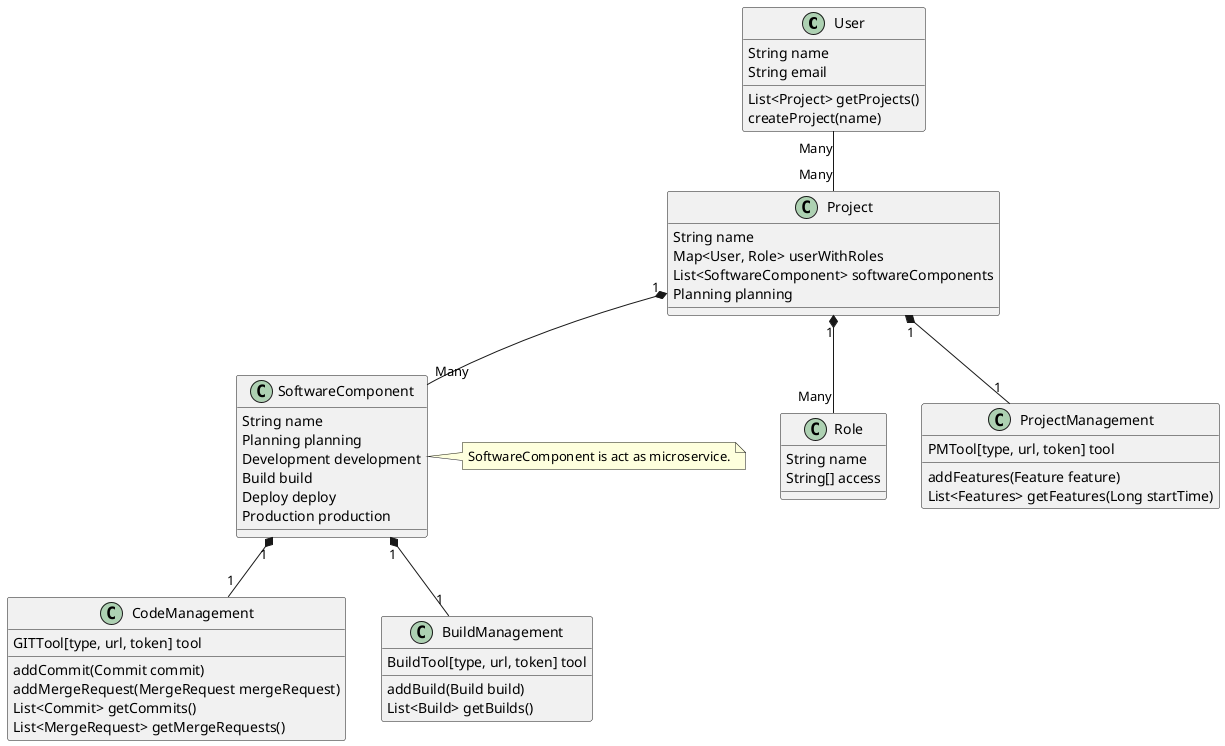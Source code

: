 @startuml

class User {
    String name
    String email

    List<Project> getProjects()
    createProject(name)
}

class Role {
    String name
    String[] access
}

class Project {
    String name
    Map<User, Role> userWithRoles
    List<SoftwareComponent> softwareComponents
    Planning planning
}

Project "1" *-- "Many" Role
User "Many" -- "Many" Project


class ProjectManagement {
    PMTool[type, url, token] tool
    addFeatures(Feature feature)
    List<Features> getFeatures(Long startTime)
}

Project "1" *-- "1" ProjectManagement

class SoftwareComponent {
    String name
    Planning planning
    Development development
    Build build
    Deploy deploy
    Production production
}

note right of SoftwareComponent
    SoftwareComponent is act as microservice.
end note

Project "1" *-- "Many" SoftwareComponent

class CodeManagement {
    GITTool[type, url, token] tool
    addCommit(Commit commit)
    addMergeRequest(MergeRequest mergeRequest)
    List<Commit> getCommits()
    List<MergeRequest> getMergeRequests()
}

SoftwareComponent "1" *-- "1" CodeManagement

class BuildManagement {
    BuildTool[type, url, token] tool
    addBuild(Build build)
    List<Build> getBuilds()
}

SoftwareComponent "1" *-- "1" BuildManagement

@enduml